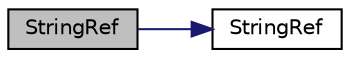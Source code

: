 digraph "StringRef"
{
  edge [fontname="Helvetica",fontsize="10",labelfontname="Helvetica",labelfontsize="10"];
  node [fontname="Helvetica",fontsize="10",shape=record];
  rankdir="LR";
  Node5 [label="StringRef",height=0.2,width=0.4,color="black", fillcolor="grey75", style="filled", fontcolor="black"];
  Node5 -> Node6 [color="midnightblue",fontsize="10",style="solid",fontname="Helvetica"];
  Node6 [label="StringRef",height=0.2,width=0.4,color="black", fillcolor="white", style="filled",URL="$document_8h.html#aa6b9fd9f6aa49405a574c362ba9af6b5",tooltip="Mark a character pointer as constant string. "];
}
